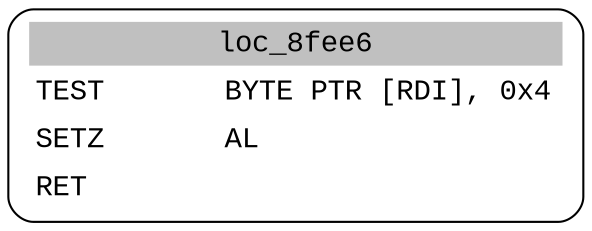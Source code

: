 digraph asm_graph {
1941 [
shape="Mrecord" fontname="Courier New"label =<<table border="0" cellborder="0" cellpadding="3"><tr><td align="center" colspan="2" bgcolor="grey">loc_8fee6</td></tr><tr><td align="left">TEST       BYTE PTR [RDI], 0x4</td></tr><tr><td align="left">SETZ       AL</td></tr><tr><td align="left">RET        </td></tr></table>> ];
}